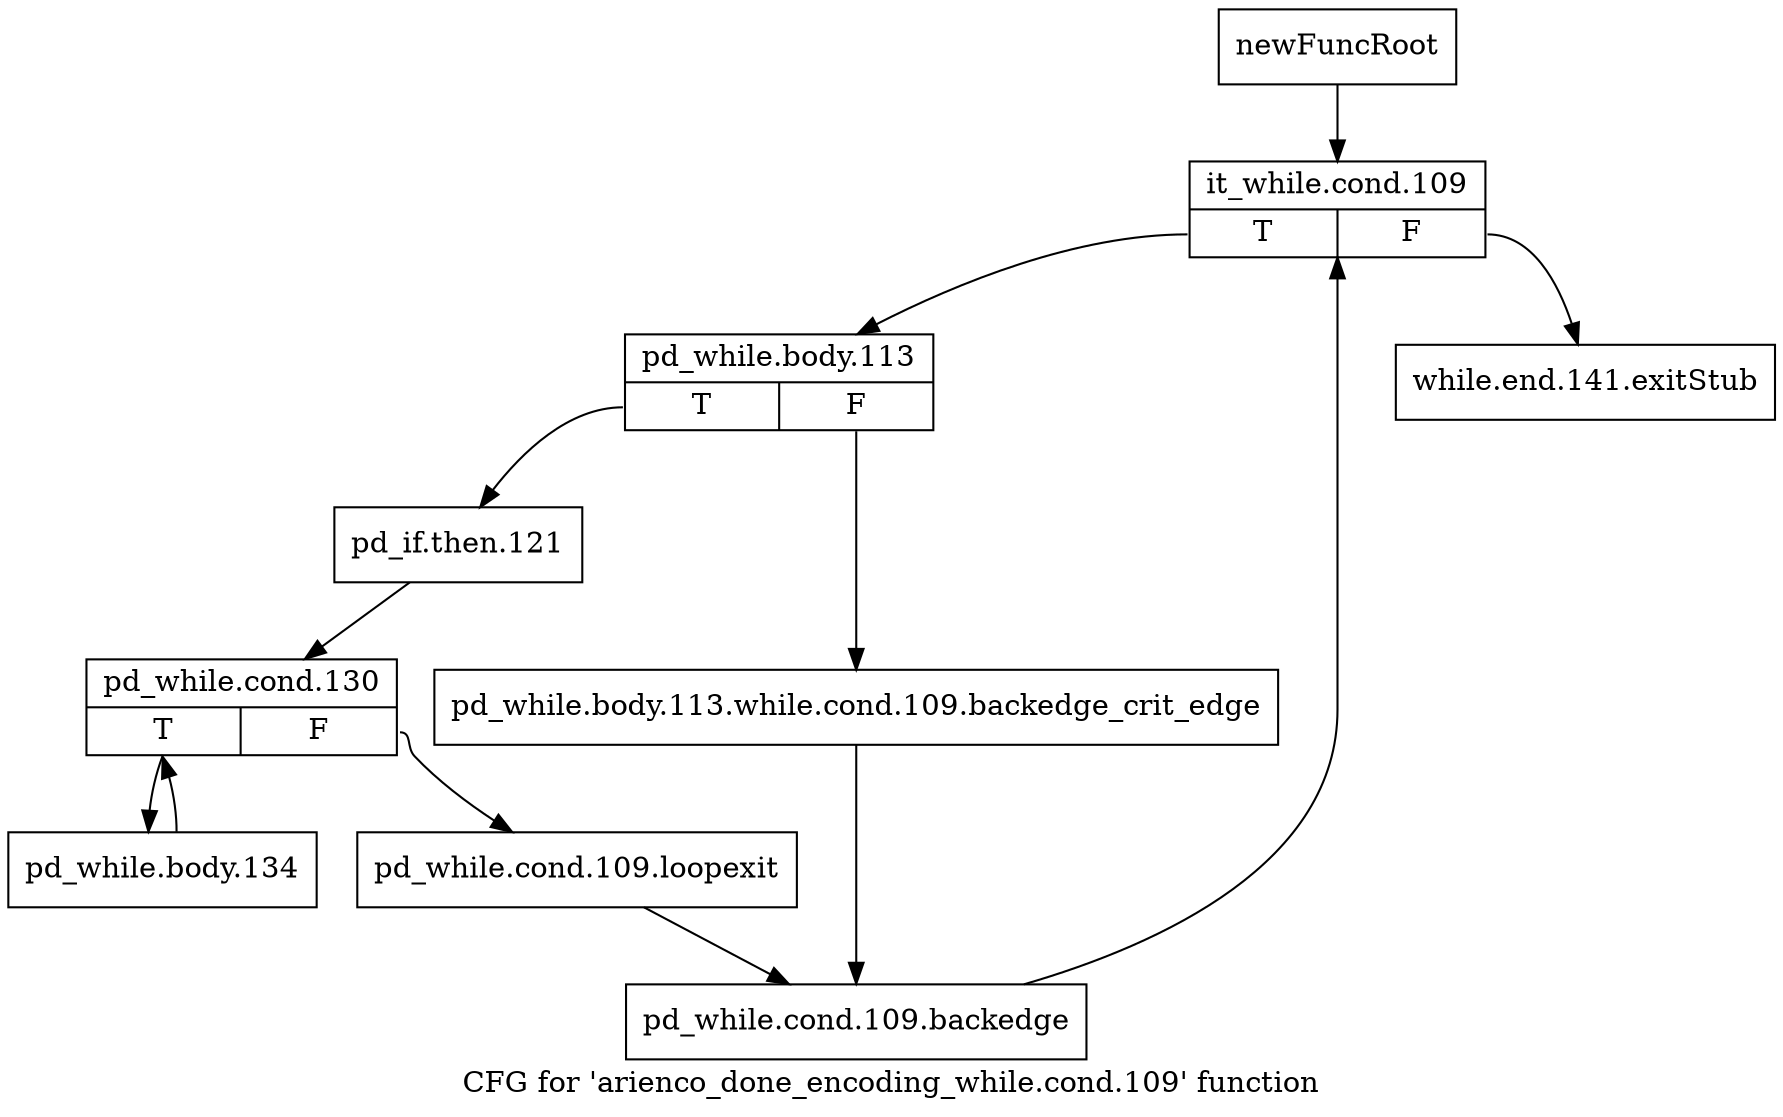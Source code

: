digraph "CFG for 'arienco_done_encoding_while.cond.109' function" {
	label="CFG for 'arienco_done_encoding_while.cond.109' function";

	Node0x21843e0 [shape=record,label="{newFuncRoot}"];
	Node0x21843e0 -> Node0x2184480;
	Node0x2184430 [shape=record,label="{while.end.141.exitStub}"];
	Node0x2184480 [shape=record,label="{it_while.cond.109|{<s0>T|<s1>F}}"];
	Node0x2184480:s0 -> Node0x21844d0;
	Node0x2184480:s1 -> Node0x2184430;
	Node0x21844d0 [shape=record,label="{pd_while.body.113|{<s0>T|<s1>F}}"];
	Node0x21844d0:s0 -> Node0x2184570;
	Node0x21844d0:s1 -> Node0x2184520;
	Node0x2184520 [shape=record,label="{pd_while.body.113.while.cond.109.backedge_crit_edge}"];
	Node0x2184520 -> Node0x2184660;
	Node0x2184570 [shape=record,label="{pd_if.then.121}"];
	Node0x2184570 -> Node0x21845c0;
	Node0x21845c0 [shape=record,label="{pd_while.cond.130|{<s0>T|<s1>F}}"];
	Node0x21845c0:s0 -> Node0x21846b0;
	Node0x21845c0:s1 -> Node0x2184610;
	Node0x2184610 [shape=record,label="{pd_while.cond.109.loopexit}"];
	Node0x2184610 -> Node0x2184660;
	Node0x2184660 [shape=record,label="{pd_while.cond.109.backedge}"];
	Node0x2184660 -> Node0x2184480;
	Node0x21846b0 [shape=record,label="{pd_while.body.134}"];
	Node0x21846b0 -> Node0x21845c0;
}
